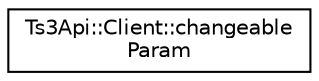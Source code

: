 digraph "Graficzna hierarchia klas"
{
  edge [fontname="Helvetica",fontsize="10",labelfontname="Helvetica",labelfontsize="10"];
  node [fontname="Helvetica",fontsize="10",shape=record];
  rankdir="LR";
  Node1 [label="Ts3Api::Client::changeable\lParam",height=0.2,width=0.4,color="black", fillcolor="white", style="filled",URL="$struct_ts3_api_1_1_client_1_1changeable_param.html",tooltip="Struktura pozwala na sprawdzenie oraz zmianę wybranej właściwości użytkownika. "];
}
